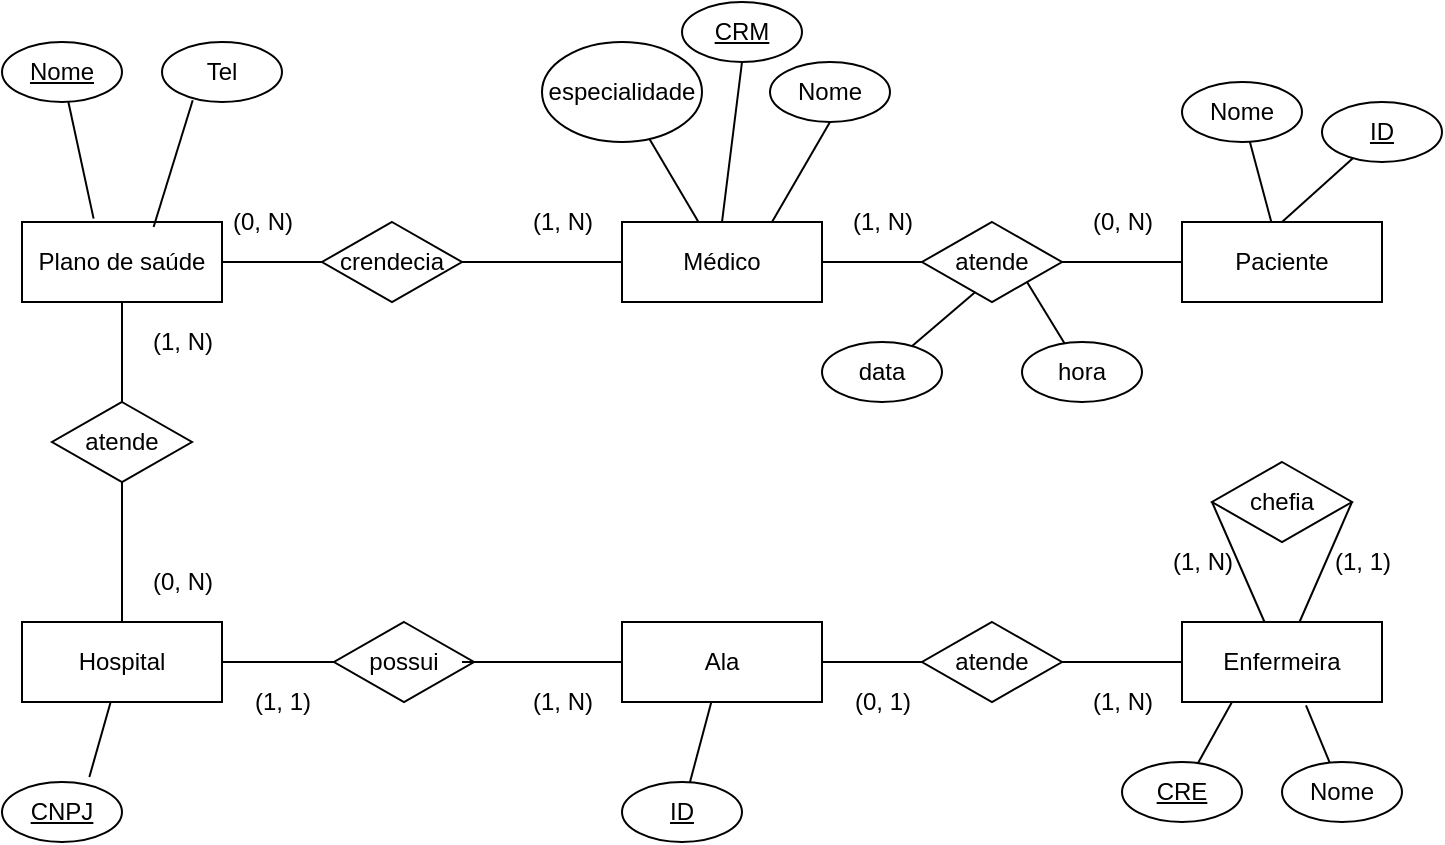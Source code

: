 <mxfile version="13.7.4" type="device"><diagram id="7iBdZFJrl9W3cM76L9TY" name="Page-1"><mxGraphModel dx="785" dy="505" grid="1" gridSize="10" guides="1" tooltips="1" connect="1" arrows="1" fold="1" page="1" pageScale="1" pageWidth="827" pageHeight="1169" math="0" shadow="0"><root><mxCell id="0"/><mxCell id="1" parent="0"/><mxCell id="tjm8fPu_J9XM2Mo3BCIp-1" value="Hospital" style="whiteSpace=wrap;html=1;align=center;" vertex="1" parent="1"><mxGeometry x="40" y="360" width="100" height="40" as="geometry"/></mxCell><mxCell id="tjm8fPu_J9XM2Mo3BCIp-2" value="Ala" style="whiteSpace=wrap;html=1;align=center;" vertex="1" parent="1"><mxGeometry x="340" y="360" width="100" height="40" as="geometry"/></mxCell><mxCell id="tjm8fPu_J9XM2Mo3BCIp-3" value="Enfermeira" style="whiteSpace=wrap;html=1;align=center;" vertex="1" parent="1"><mxGeometry x="620" y="360" width="100" height="40" as="geometry"/></mxCell><mxCell id="tjm8fPu_J9XM2Mo3BCIp-4" value="Paciente" style="whiteSpace=wrap;html=1;align=center;" vertex="1" parent="1"><mxGeometry x="620" y="160" width="100" height="40" as="geometry"/></mxCell><mxCell id="tjm8fPu_J9XM2Mo3BCIp-5" value="Médico" style="whiteSpace=wrap;html=1;align=center;" vertex="1" parent="1"><mxGeometry x="340" y="160" width="100" height="40" as="geometry"/></mxCell><mxCell id="tjm8fPu_J9XM2Mo3BCIp-6" value="Plano de saúde" style="whiteSpace=wrap;html=1;align=center;" vertex="1" parent="1"><mxGeometry x="40" y="160" width="100" height="40" as="geometry"/></mxCell><mxCell id="tjm8fPu_J9XM2Mo3BCIp-7" value="Nome" style="ellipse;whiteSpace=wrap;html=1;align=center;fontStyle=4" vertex="1" parent="1"><mxGeometry x="30" y="70" width="60" height="30" as="geometry"/></mxCell><mxCell id="tjm8fPu_J9XM2Mo3BCIp-8" value="Tel" style="ellipse;whiteSpace=wrap;html=1;align=center;" vertex="1" parent="1"><mxGeometry x="110" y="70" width="60" height="30" as="geometry"/></mxCell><mxCell id="tjm8fPu_J9XM2Mo3BCIp-9" value="CRM" style="ellipse;whiteSpace=wrap;html=1;align=center;fontStyle=4" vertex="1" parent="1"><mxGeometry x="370" y="50" width="60" height="30" as="geometry"/></mxCell><mxCell id="tjm8fPu_J9XM2Mo3BCIp-10" value="Nome" style="ellipse;whiteSpace=wrap;html=1;align=center;" vertex="1" parent="1"><mxGeometry x="414" y="80" width="60" height="30" as="geometry"/></mxCell><mxCell id="tjm8fPu_J9XM2Mo3BCIp-11" value="especialidade" style="ellipse;whiteSpace=wrap;html=1;align=center;" vertex="1" parent="1"><mxGeometry x="300" y="70" width="80" height="50" as="geometry"/></mxCell><mxCell id="tjm8fPu_J9XM2Mo3BCIp-12" value="Nome" style="ellipse;whiteSpace=wrap;html=1;align=center;" vertex="1" parent="1"><mxGeometry x="620" y="90" width="60" height="30" as="geometry"/></mxCell><mxCell id="tjm8fPu_J9XM2Mo3BCIp-13" value="CNPJ" style="ellipse;whiteSpace=wrap;html=1;align=center;fontStyle=4" vertex="1" parent="1"><mxGeometry x="30" y="440" width="60" height="30" as="geometry"/></mxCell><mxCell id="tjm8fPu_J9XM2Mo3BCIp-14" value="ID" style="ellipse;whiteSpace=wrap;html=1;align=center;fontStyle=4" vertex="1" parent="1"><mxGeometry x="340" y="440" width="60" height="30" as="geometry"/></mxCell><mxCell id="tjm8fPu_J9XM2Mo3BCIp-15" value="CRE" style="ellipse;whiteSpace=wrap;html=1;align=center;fontStyle=4" vertex="1" parent="1"><mxGeometry x="590" y="430" width="60" height="30" as="geometry"/></mxCell><mxCell id="tjm8fPu_J9XM2Mo3BCIp-16" value="Nome" style="ellipse;whiteSpace=wrap;html=1;align=center;" vertex="1" parent="1"><mxGeometry x="670" y="430" width="60" height="30" as="geometry"/></mxCell><mxCell id="tjm8fPu_J9XM2Mo3BCIp-17" value="" style="endArrow=none;html=1;rounded=0;entryX=0.358;entryY=-0.042;entryDx=0;entryDy=0;entryPerimeter=0;" edge="1" parent="1" source="tjm8fPu_J9XM2Mo3BCIp-7" target="tjm8fPu_J9XM2Mo3BCIp-6"><mxGeometry relative="1" as="geometry"><mxPoint x="230" y="310" as="sourcePoint"/><mxPoint x="77" y="140" as="targetPoint"/></mxGeometry></mxCell><mxCell id="tjm8fPu_J9XM2Mo3BCIp-18" value="" style="endArrow=none;html=1;rounded=0;exitX=0.256;exitY=0.972;exitDx=0;exitDy=0;exitPerimeter=0;entryX=0.658;entryY=0.063;entryDx=0;entryDy=0;entryPerimeter=0;" edge="1" parent="1" source="tjm8fPu_J9XM2Mo3BCIp-8" target="tjm8fPu_J9XM2Mo3BCIp-6"><mxGeometry relative="1" as="geometry"><mxPoint x="63.242" y="99.912" as="sourcePoint"/><mxPoint x="125" y="150" as="targetPoint"/></mxGeometry></mxCell><mxCell id="tjm8fPu_J9XM2Mo3BCIp-19" value="" style="endArrow=none;html=1;rounded=0;" edge="1" parent="1" source="tjm8fPu_J9XM2Mo3BCIp-11" target="tjm8fPu_J9XM2Mo3BCIp-5"><mxGeometry relative="1" as="geometry"><mxPoint x="173.242" y="109.912" as="sourcePoint"/><mxPoint x="187" y="171.68" as="targetPoint"/></mxGeometry></mxCell><mxCell id="tjm8fPu_J9XM2Mo3BCIp-20" value="" style="endArrow=none;html=1;rounded=0;exitX=0.5;exitY=1;exitDx=0;exitDy=0;entryX=0.5;entryY=0;entryDx=0;entryDy=0;" edge="1" parent="1" source="tjm8fPu_J9XM2Mo3BCIp-9" target="tjm8fPu_J9XM2Mo3BCIp-5"><mxGeometry relative="1" as="geometry"><mxPoint x="353.568" y="118.518" as="sourcePoint"/><mxPoint x="378.235" y="160" as="targetPoint"/></mxGeometry></mxCell><mxCell id="tjm8fPu_J9XM2Mo3BCIp-21" value="" style="endArrow=none;html=1;rounded=0;exitX=0.5;exitY=1;exitDx=0;exitDy=0;entryX=0.75;entryY=0;entryDx=0;entryDy=0;" edge="1" parent="1" source="tjm8fPu_J9XM2Mo3BCIp-10" target="tjm8fPu_J9XM2Mo3BCIp-5"><mxGeometry relative="1" as="geometry"><mxPoint x="363.568" y="128.518" as="sourcePoint"/><mxPoint x="388.235" y="170" as="targetPoint"/></mxGeometry></mxCell><mxCell id="tjm8fPu_J9XM2Mo3BCIp-22" value="" style="endArrow=none;html=1;rounded=0;" edge="1" parent="1" source="tjm8fPu_J9XM2Mo3BCIp-12" target="tjm8fPu_J9XM2Mo3BCIp-4"><mxGeometry relative="1" as="geometry"><mxPoint x="433.568" y="138.518" as="sourcePoint"/><mxPoint x="458.235" y="180" as="targetPoint"/></mxGeometry></mxCell><mxCell id="tjm8fPu_J9XM2Mo3BCIp-23" value="" style="endArrow=none;html=1;rounded=0;entryX=0.728;entryY=-0.083;entryDx=0;entryDy=0;entryPerimeter=0;" edge="1" parent="1" source="tjm8fPu_J9XM2Mo3BCIp-1" target="tjm8fPu_J9XM2Mo3BCIp-13"><mxGeometry relative="1" as="geometry"><mxPoint x="283.568" y="148.518" as="sourcePoint"/><mxPoint x="308.235" y="190" as="targetPoint"/></mxGeometry></mxCell><mxCell id="tjm8fPu_J9XM2Mo3BCIp-24" value="" style="endArrow=none;html=1;rounded=0;" edge="1" parent="1" source="tjm8fPu_J9XM2Mo3BCIp-2" target="tjm8fPu_J9XM2Mo3BCIp-14"><mxGeometry relative="1" as="geometry"><mxPoint x="184.324" y="400" as="sourcePoint"/><mxPoint x="173.68" y="437.51" as="targetPoint"/></mxGeometry></mxCell><mxCell id="tjm8fPu_J9XM2Mo3BCIp-25" value="" style="endArrow=none;html=1;rounded=0;exitX=0.25;exitY=1;exitDx=0;exitDy=0;" edge="1" parent="1" source="tjm8fPu_J9XM2Mo3BCIp-3" target="tjm8fPu_J9XM2Mo3BCIp-15"><mxGeometry relative="1" as="geometry"><mxPoint x="254.324" y="410" as="sourcePoint"/><mxPoint x="243.68" y="447.51" as="targetPoint"/></mxGeometry></mxCell><mxCell id="tjm8fPu_J9XM2Mo3BCIp-26" value="" style="endArrow=none;html=1;rounded=0;exitX=0.62;exitY=1.042;exitDx=0;exitDy=0;exitPerimeter=0;" edge="1" parent="1" source="tjm8fPu_J9XM2Mo3BCIp-3" target="tjm8fPu_J9XM2Mo3BCIp-16"><mxGeometry relative="1" as="geometry"><mxPoint x="264.324" y="420" as="sourcePoint"/><mxPoint x="253.68" y="457.51" as="targetPoint"/></mxGeometry></mxCell><mxCell id="tjm8fPu_J9XM2Mo3BCIp-27" value="atende" style="shape=rhombus;perimeter=rhombusPerimeter;whiteSpace=wrap;html=1;align=center;" vertex="1" parent="1"><mxGeometry x="55" y="250" width="70" height="40" as="geometry"/></mxCell><mxCell id="tjm8fPu_J9XM2Mo3BCIp-28" value="" style="endArrow=none;html=1;rounded=0;entryX=0.5;entryY=0;entryDx=0;entryDy=0;" edge="1" parent="1" source="tjm8fPu_J9XM2Mo3BCIp-6" target="tjm8fPu_J9XM2Mo3BCIp-27"><mxGeometry relative="1" as="geometry"><mxPoint x="125.36" y="99.16" as="sourcePoint"/><mxPoint x="105.8" y="162.52" as="targetPoint"/></mxGeometry></mxCell><mxCell id="tjm8fPu_J9XM2Mo3BCIp-29" value="" style="endArrow=none;html=1;rounded=0;entryX=0.5;entryY=0;entryDx=0;entryDy=0;exitX=0.5;exitY=1;exitDx=0;exitDy=0;" edge="1" parent="1" source="tjm8fPu_J9XM2Mo3BCIp-27" target="tjm8fPu_J9XM2Mo3BCIp-1"><mxGeometry relative="1" as="geometry"><mxPoint x="90" y="200" as="sourcePoint"/><mxPoint x="90" y="250" as="targetPoint"/></mxGeometry></mxCell><mxCell id="tjm8fPu_J9XM2Mo3BCIp-30" value="possui" style="shape=rhombus;perimeter=rhombusPerimeter;whiteSpace=wrap;html=1;align=center;" vertex="1" parent="1"><mxGeometry x="196" y="360" width="70" height="40" as="geometry"/></mxCell><mxCell id="tjm8fPu_J9XM2Mo3BCIp-31" value="" style="endArrow=none;html=1;rounded=0;exitX=0;exitY=0.5;exitDx=0;exitDy=0;entryX=1;entryY=0.5;entryDx=0;entryDy=0;" edge="1" parent="1" source="tjm8fPu_J9XM2Mo3BCIp-30" target="tjm8fPu_J9XM2Mo3BCIp-1"><mxGeometry relative="1" as="geometry"><mxPoint x="90" y="290" as="sourcePoint"/><mxPoint x="170" y="410" as="targetPoint"/></mxGeometry></mxCell><mxCell id="tjm8fPu_J9XM2Mo3BCIp-32" value="" style="endArrow=none;html=1;rounded=0;" edge="1" parent="1" source="tjm8fPu_J9XM2Mo3BCIp-2"><mxGeometry relative="1" as="geometry"><mxPoint x="190" y="380" as="sourcePoint"/><mxPoint x="260" y="380" as="targetPoint"/></mxGeometry></mxCell><mxCell id="tjm8fPu_J9XM2Mo3BCIp-33" value="crendecia" style="shape=rhombus;perimeter=rhombusPerimeter;whiteSpace=wrap;html=1;align=center;" vertex="1" parent="1"><mxGeometry x="190" y="160" width="70" height="40" as="geometry"/></mxCell><mxCell id="tjm8fPu_J9XM2Mo3BCIp-34" value="" style="endArrow=none;html=1;rounded=0;exitX=1;exitY=0.5;exitDx=0;exitDy=0;entryX=0;entryY=0.5;entryDx=0;entryDy=0;" edge="1" parent="1" source="tjm8fPu_J9XM2Mo3BCIp-6" target="tjm8fPu_J9XM2Mo3BCIp-33"><mxGeometry relative="1" as="geometry"><mxPoint x="90" y="200" as="sourcePoint"/><mxPoint x="180" y="200" as="targetPoint"/></mxGeometry></mxCell><mxCell id="tjm8fPu_J9XM2Mo3BCIp-35" value="" style="endArrow=none;html=1;rounded=0;entryX=0;entryY=0.5;entryDx=0;entryDy=0;exitX=1;exitY=0.5;exitDx=0;exitDy=0;" edge="1" parent="1" source="tjm8fPu_J9XM2Mo3BCIp-33" target="tjm8fPu_J9XM2Mo3BCIp-5"><mxGeometry relative="1" as="geometry"><mxPoint x="270" y="170" as="sourcePoint"/><mxPoint x="100" y="260" as="targetPoint"/></mxGeometry></mxCell><mxCell id="tjm8fPu_J9XM2Mo3BCIp-36" value="atende" style="shape=rhombus;perimeter=rhombusPerimeter;whiteSpace=wrap;html=1;align=center;" vertex="1" parent="1"><mxGeometry x="490" y="160" width="70" height="40" as="geometry"/></mxCell><mxCell id="tjm8fPu_J9XM2Mo3BCIp-37" value="" style="endArrow=none;html=1;rounded=0;" edge="1" parent="1" source="tjm8fPu_J9XM2Mo3BCIp-5" target="tjm8fPu_J9XM2Mo3BCIp-36"><mxGeometry relative="1" as="geometry"><mxPoint x="460" y="160" as="sourcePoint"/><mxPoint x="190" y="180" as="targetPoint"/></mxGeometry></mxCell><mxCell id="tjm8fPu_J9XM2Mo3BCIp-38" value="" style="endArrow=none;html=1;rounded=0;exitX=1;exitY=0.5;exitDx=0;exitDy=0;" edge="1" parent="1" source="tjm8fPu_J9XM2Mo3BCIp-36" target="tjm8fPu_J9XM2Mo3BCIp-4"><mxGeometry relative="1" as="geometry"><mxPoint x="440" y="180" as="sourcePoint"/><mxPoint x="490" y="180" as="targetPoint"/></mxGeometry></mxCell><mxCell id="tjm8fPu_J9XM2Mo3BCIp-43" value="atende" style="shape=rhombus;perimeter=rhombusPerimeter;whiteSpace=wrap;html=1;align=center;" vertex="1" parent="1"><mxGeometry x="490" y="360" width="70" height="40" as="geometry"/></mxCell><mxCell id="tjm8fPu_J9XM2Mo3BCIp-44" value="" style="endArrow=none;html=1;rounded=0;" edge="1" parent="1" target="tjm8fPu_J9XM2Mo3BCIp-43"><mxGeometry relative="1" as="geometry"><mxPoint x="440" y="380" as="sourcePoint"/><mxPoint x="190" y="380" as="targetPoint"/></mxGeometry></mxCell><mxCell id="tjm8fPu_J9XM2Mo3BCIp-45" value="" style="endArrow=none;html=1;rounded=0;exitX=1;exitY=0.5;exitDx=0;exitDy=0;" edge="1" parent="1" source="tjm8fPu_J9XM2Mo3BCIp-43"><mxGeometry relative="1" as="geometry"><mxPoint x="440" y="380" as="sourcePoint"/><mxPoint x="620" y="380" as="targetPoint"/></mxGeometry></mxCell><mxCell id="tjm8fPu_J9XM2Mo3BCIp-46" value="chefia" style="shape=rhombus;perimeter=rhombusPerimeter;whiteSpace=wrap;html=1;align=center;" vertex="1" parent="1"><mxGeometry x="635" y="280" width="70" height="40" as="geometry"/></mxCell><mxCell id="tjm8fPu_J9XM2Mo3BCIp-47" value="" style="endArrow=none;html=1;rounded=0;exitX=0;exitY=0.5;exitDx=0;exitDy=0;" edge="1" parent="1" source="tjm8fPu_J9XM2Mo3BCIp-46" target="tjm8fPu_J9XM2Mo3BCIp-3"><mxGeometry relative="1" as="geometry"><mxPoint x="560" y="380" as="sourcePoint"/><mxPoint x="620" y="380" as="targetPoint"/></mxGeometry></mxCell><mxCell id="tjm8fPu_J9XM2Mo3BCIp-48" value="" style="endArrow=none;html=1;rounded=0;entryX=1;entryY=0.5;entryDx=0;entryDy=0;" edge="1" parent="1" source="tjm8fPu_J9XM2Mo3BCIp-3" target="tjm8fPu_J9XM2Mo3BCIp-46"><mxGeometry relative="1" as="geometry"><mxPoint x="570" y="390" as="sourcePoint"/><mxPoint x="630" y="390" as="targetPoint"/></mxGeometry></mxCell><mxCell id="tjm8fPu_J9XM2Mo3BCIp-49" value="(1, N)" style="text;html=1;align=center;verticalAlign=middle;resizable=0;points=[];autosize=1;" vertex="1" parent="1"><mxGeometry x="100" y="210" width="40" height="20" as="geometry"/></mxCell><mxCell id="tjm8fPu_J9XM2Mo3BCIp-50" value="(0, N)" style="text;html=1;align=center;verticalAlign=middle;resizable=0;points=[];autosize=1;" vertex="1" parent="1"><mxGeometry x="100" y="330" width="40" height="20" as="geometry"/></mxCell><mxCell id="tjm8fPu_J9XM2Mo3BCIp-51" value="(0, N)" style="text;html=1;align=center;verticalAlign=middle;resizable=0;points=[];autosize=1;" vertex="1" parent="1"><mxGeometry x="140" y="150" width="40" height="20" as="geometry"/></mxCell><mxCell id="tjm8fPu_J9XM2Mo3BCIp-52" value="(1, N)" style="text;html=1;align=center;verticalAlign=middle;resizable=0;points=[];autosize=1;" vertex="1" parent="1"><mxGeometry x="290" y="150" width="40" height="20" as="geometry"/></mxCell><mxCell id="tjm8fPu_J9XM2Mo3BCIp-53" value="(0, N)" style="text;html=1;align=center;verticalAlign=middle;resizable=0;points=[];autosize=1;" vertex="1" parent="1"><mxGeometry x="570" y="150" width="40" height="20" as="geometry"/></mxCell><mxCell id="tjm8fPu_J9XM2Mo3BCIp-54" value="(1, N)" style="text;html=1;align=center;verticalAlign=middle;resizable=0;points=[];autosize=1;" vertex="1" parent="1"><mxGeometry x="450" y="150" width="40" height="20" as="geometry"/></mxCell><mxCell id="tjm8fPu_J9XM2Mo3BCIp-55" value="(1, N)" style="text;html=1;align=center;verticalAlign=middle;resizable=0;points=[];autosize=1;" vertex="1" parent="1"><mxGeometry x="290" y="390" width="40" height="20" as="geometry"/></mxCell><mxCell id="tjm8fPu_J9XM2Mo3BCIp-56" value="(1, 1)" style="text;html=1;align=center;verticalAlign=middle;resizable=0;points=[];autosize=1;" vertex="1" parent="1"><mxGeometry x="150" y="390" width="40" height="20" as="geometry"/></mxCell><mxCell id="tjm8fPu_J9XM2Mo3BCIp-57" value="(1, N)" style="text;html=1;align=center;verticalAlign=middle;resizable=0;points=[];autosize=1;" vertex="1" parent="1"><mxGeometry x="570" y="390" width="40" height="20" as="geometry"/></mxCell><mxCell id="tjm8fPu_J9XM2Mo3BCIp-58" value="(0, 1)" style="text;html=1;align=center;verticalAlign=middle;resizable=0;points=[];autosize=1;" vertex="1" parent="1"><mxGeometry x="450" y="390" width="40" height="20" as="geometry"/></mxCell><mxCell id="tjm8fPu_J9XM2Mo3BCIp-59" value="(1, 1)" style="text;html=1;align=center;verticalAlign=middle;resizable=0;points=[];autosize=1;" vertex="1" parent="1"><mxGeometry x="690" y="320" width="40" height="20" as="geometry"/></mxCell><mxCell id="tjm8fPu_J9XM2Mo3BCIp-60" value="(1, N)" style="text;html=1;align=center;verticalAlign=middle;resizable=0;points=[];autosize=1;" vertex="1" parent="1"><mxGeometry x="610" y="320" width="40" height="20" as="geometry"/></mxCell><mxCell id="tjm8fPu_J9XM2Mo3BCIp-61" value="data" style="ellipse;whiteSpace=wrap;html=1;align=center;" vertex="1" parent="1"><mxGeometry x="440" y="220" width="60" height="30" as="geometry"/></mxCell><mxCell id="tjm8fPu_J9XM2Mo3BCIp-62" value="hora" style="ellipse;whiteSpace=wrap;html=1;align=center;" vertex="1" parent="1"><mxGeometry x="540" y="220" width="60" height="30" as="geometry"/></mxCell><mxCell id="tjm8fPu_J9XM2Mo3BCIp-63" value="" style="endArrow=none;html=1;rounded=0;exitX=0.381;exitY=0.875;exitDx=0;exitDy=0;exitPerimeter=0;" edge="1" parent="1" source="tjm8fPu_J9XM2Mo3BCIp-36" target="tjm8fPu_J9XM2Mo3BCIp-61"><mxGeometry relative="1" as="geometry"><mxPoint x="510" y="210" as="sourcePoint"/><mxPoint x="415" y="160" as="targetPoint"/></mxGeometry></mxCell><mxCell id="tjm8fPu_J9XM2Mo3BCIp-64" value="" style="endArrow=none;html=1;rounded=0;exitX=1;exitY=1;exitDx=0;exitDy=0;" edge="1" parent="1" source="tjm8fPu_J9XM2Mo3BCIp-36" target="tjm8fPu_J9XM2Mo3BCIp-62"><mxGeometry relative="1" as="geometry"><mxPoint x="454" y="120" as="sourcePoint"/><mxPoint x="425" y="170" as="targetPoint"/></mxGeometry></mxCell><mxCell id="tjm8fPu_J9XM2Mo3BCIp-65" value="ID" style="ellipse;whiteSpace=wrap;html=1;align=center;fontStyle=4" vertex="1" parent="1"><mxGeometry x="690" y="100" width="60" height="30" as="geometry"/></mxCell><mxCell id="tjm8fPu_J9XM2Mo3BCIp-66" value="" style="endArrow=none;html=1;rounded=0;" edge="1" parent="1" source="tjm8fPu_J9XM2Mo3BCIp-65"><mxGeometry relative="1" as="geometry"><mxPoint x="670" y="120" as="sourcePoint"/><mxPoint x="670" y="160" as="targetPoint"/></mxGeometry></mxCell></root></mxGraphModel></diagram></mxfile>